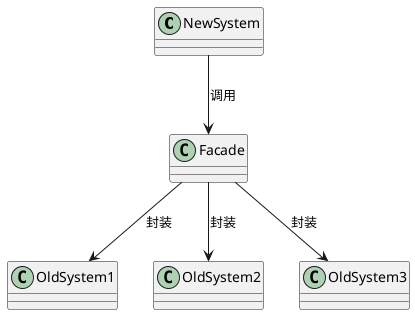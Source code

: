 @startuml

class NewSystem {

}

NewSystem --> Facade : "调用"

Facade --> OldSystem1 : "封装"

Facade --> OldSystem2 : "封装"

Facade --> OldSystem3 : "封装"

@enduml